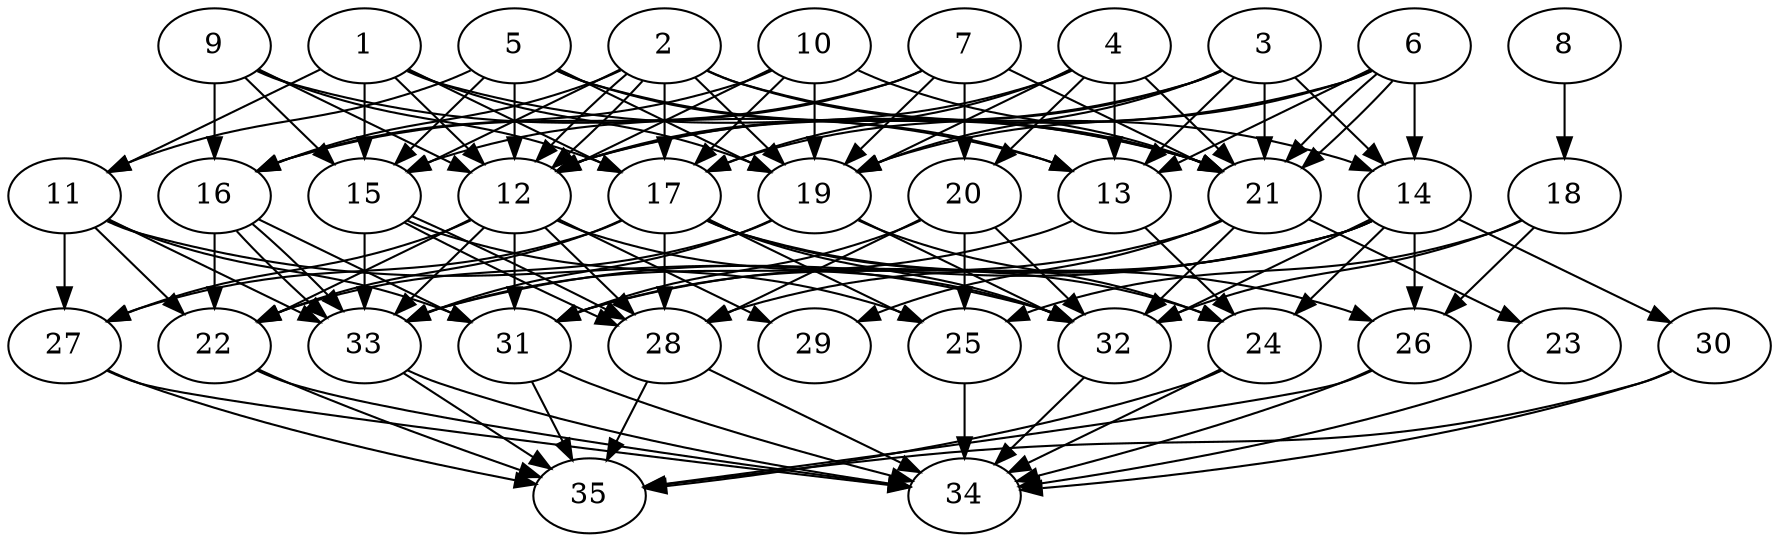 // DAG automatically generated by daggen at Thu Oct  3 14:05:36 2019
// ./daggen --dot -n 35 --ccr 0.4 --fat 0.7 --regular 0.9 --density 0.9 --mindata 5242880 --maxdata 52428800 
digraph G {
  1 [size="129753600", alpha="0.16", expect_size="51901440"] 
  1 -> 11 [size ="51901440"]
  1 -> 12 [size ="51901440"]
  1 -> 15 [size ="51901440"]
  1 -> 17 [size ="51901440"]
  1 -> 19 [size ="51901440"]
  1 -> 21 [size ="51901440"]
  2 [size="55086080", alpha="0.05", expect_size="22034432"] 
  2 -> 12 [size ="22034432"]
  2 -> 12 [size ="22034432"]
  2 -> 14 [size ="22034432"]
  2 -> 15 [size ="22034432"]
  2 -> 16 [size ="22034432"]
  2 -> 17 [size ="22034432"]
  2 -> 19 [size ="22034432"]
  2 -> 21 [size ="22034432"]
  3 [size="41218560", alpha="0.02", expect_size="16487424"] 
  3 -> 12 [size ="16487424"]
  3 -> 13 [size ="16487424"]
  3 -> 14 [size ="16487424"]
  3 -> 17 [size ="16487424"]
  3 -> 19 [size ="16487424"]
  3 -> 21 [size ="16487424"]
  4 [size="96309760", alpha="0.14", expect_size="38523904"] 
  4 -> 12 [size ="38523904"]
  4 -> 13 [size ="38523904"]
  4 -> 17 [size ="38523904"]
  4 -> 19 [size ="38523904"]
  4 -> 20 [size ="38523904"]
  4 -> 21 [size ="38523904"]
  5 [size="76472320", alpha="0.18", expect_size="30588928"] 
  5 -> 11 [size ="30588928"]
  5 -> 12 [size ="30588928"]
  5 -> 13 [size ="30588928"]
  5 -> 15 [size ="30588928"]
  5 -> 19 [size ="30588928"]
  5 -> 21 [size ="30588928"]
  6 [size="68638720", alpha="0.12", expect_size="27455488"] 
  6 -> 12 [size ="27455488"]
  6 -> 13 [size ="27455488"]
  6 -> 14 [size ="27455488"]
  6 -> 19 [size ="27455488"]
  6 -> 21 [size ="27455488"]
  6 -> 21 [size ="27455488"]
  7 [size="114414080", alpha="0.03", expect_size="45765632"] 
  7 -> 15 [size ="45765632"]
  7 -> 16 [size ="45765632"]
  7 -> 19 [size ="45765632"]
  7 -> 20 [size ="45765632"]
  7 -> 21 [size ="45765632"]
  8 [size="115870720", alpha="0.00", expect_size="46348288"] 
  8 -> 18 [size ="46348288"]
  9 [size="130754560", alpha="0.11", expect_size="52301824"] 
  9 -> 12 [size ="52301824"]
  9 -> 13 [size ="52301824"]
  9 -> 15 [size ="52301824"]
  9 -> 16 [size ="52301824"]
  9 -> 17 [size ="52301824"]
  10 [size="20851200", alpha="0.02", expect_size="8340480"] 
  10 -> 12 [size ="8340480"]
  10 -> 16 [size ="8340480"]
  10 -> 17 [size ="8340480"]
  10 -> 19 [size ="8340480"]
  10 -> 21 [size ="8340480"]
  11 [size="91901440", alpha="0.06", expect_size="36760576"] 
  11 -> 22 [size ="36760576"]
  11 -> 27 [size ="36760576"]
  11 -> 31 [size ="36760576"]
  11 -> 32 [size ="36760576"]
  11 -> 33 [size ="36760576"]
  12 [size="68247040", alpha="0.04", expect_size="27298816"] 
  12 -> 22 [size ="27298816"]
  12 -> 27 [size ="27298816"]
  12 -> 28 [size ="27298816"]
  12 -> 29 [size ="27298816"]
  12 -> 31 [size ="27298816"]
  12 -> 32 [size ="27298816"]
  12 -> 33 [size ="27298816"]
  13 [size="100221440", alpha="0.01", expect_size="40088576"] 
  13 -> 24 [size ="40088576"]
  13 -> 33 [size ="40088576"]
  14 [size="110917120", alpha="0.07", expect_size="44366848"] 
  14 -> 24 [size ="44366848"]
  14 -> 26 [size ="44366848"]
  14 -> 28 [size ="44366848"]
  14 -> 30 [size ="44366848"]
  14 -> 31 [size ="44366848"]
  14 -> 32 [size ="44366848"]
  14 -> 33 [size ="44366848"]
  15 [size="74831360", alpha="0.10", expect_size="29932544"] 
  15 -> 25 [size ="29932544"]
  15 -> 28 [size ="29932544"]
  15 -> 28 [size ="29932544"]
  15 -> 33 [size ="29932544"]
  16 [size="60423680", alpha="0.15", expect_size="24169472"] 
  16 -> 22 [size ="24169472"]
  16 -> 31 [size ="24169472"]
  16 -> 33 [size ="24169472"]
  16 -> 33 [size ="24169472"]
  17 [size="15431680", alpha="0.16", expect_size="6172672"] 
  17 -> 22 [size ="6172672"]
  17 -> 24 [size ="6172672"]
  17 -> 25 [size ="6172672"]
  17 -> 26 [size ="6172672"]
  17 -> 27 [size ="6172672"]
  17 -> 28 [size ="6172672"]
  17 -> 32 [size ="6172672"]
  18 [size="30558720", alpha="0.18", expect_size="12223488"] 
  18 -> 25 [size ="12223488"]
  18 -> 26 [size ="12223488"]
  18 -> 32 [size ="12223488"]
  19 [size="32852480", alpha="0.10", expect_size="13140992"] 
  19 -> 22 [size ="13140992"]
  19 -> 24 [size ="13140992"]
  19 -> 32 [size ="13140992"]
  19 -> 33 [size ="13140992"]
  20 [size="99880960", alpha="0.06", expect_size="39952384"] 
  20 -> 25 [size ="39952384"]
  20 -> 28 [size ="39952384"]
  20 -> 31 [size ="39952384"]
  20 -> 32 [size ="39952384"]
  21 [size="111477760", alpha="0.01", expect_size="44591104"] 
  21 -> 23 [size ="44591104"]
  21 -> 29 [size ="44591104"]
  21 -> 31 [size ="44591104"]
  21 -> 32 [size ="44591104"]
  22 [size="26554880", alpha="0.03", expect_size="10621952"] 
  22 -> 34 [size ="10621952"]
  22 -> 35 [size ="10621952"]
  23 [size="49623040", alpha="0.10", expect_size="19849216"] 
  23 -> 34 [size ="19849216"]
  24 [size="56593920", alpha="0.11", expect_size="22637568"] 
  24 -> 34 [size ="22637568"]
  24 -> 35 [size ="22637568"]
  25 [size="99896320", alpha="0.03", expect_size="39958528"] 
  25 -> 34 [size ="39958528"]
  26 [size="41600000", alpha="0.04", expect_size="16640000"] 
  26 -> 34 [size ="16640000"]
  26 -> 35 [size ="16640000"]
  27 [size="13849600", alpha="0.02", expect_size="5539840"] 
  27 -> 34 [size ="5539840"]
  27 -> 35 [size ="5539840"]
  28 [size="107136000", alpha="0.18", expect_size="42854400"] 
  28 -> 34 [size ="42854400"]
  28 -> 35 [size ="42854400"]
  29 [size="98152960", alpha="0.14", expect_size="39261184"] 
  30 [size="40542720", alpha="0.11", expect_size="16217088"] 
  30 -> 34 [size ="16217088"]
  30 -> 35 [size ="16217088"]
  31 [size="73128960", alpha="0.01", expect_size="29251584"] 
  31 -> 34 [size ="29251584"]
  31 -> 35 [size ="29251584"]
  32 [size="76636160", alpha="0.01", expect_size="30654464"] 
  32 -> 34 [size ="30654464"]
  33 [size="93040640", alpha="0.16", expect_size="37216256"] 
  33 -> 34 [size ="37216256"]
  33 -> 35 [size ="37216256"]
  34 [size="32491520", alpha="0.07", expect_size="12996608"] 
  35 [size="96161280", alpha="0.08", expect_size="38464512"] 
}
